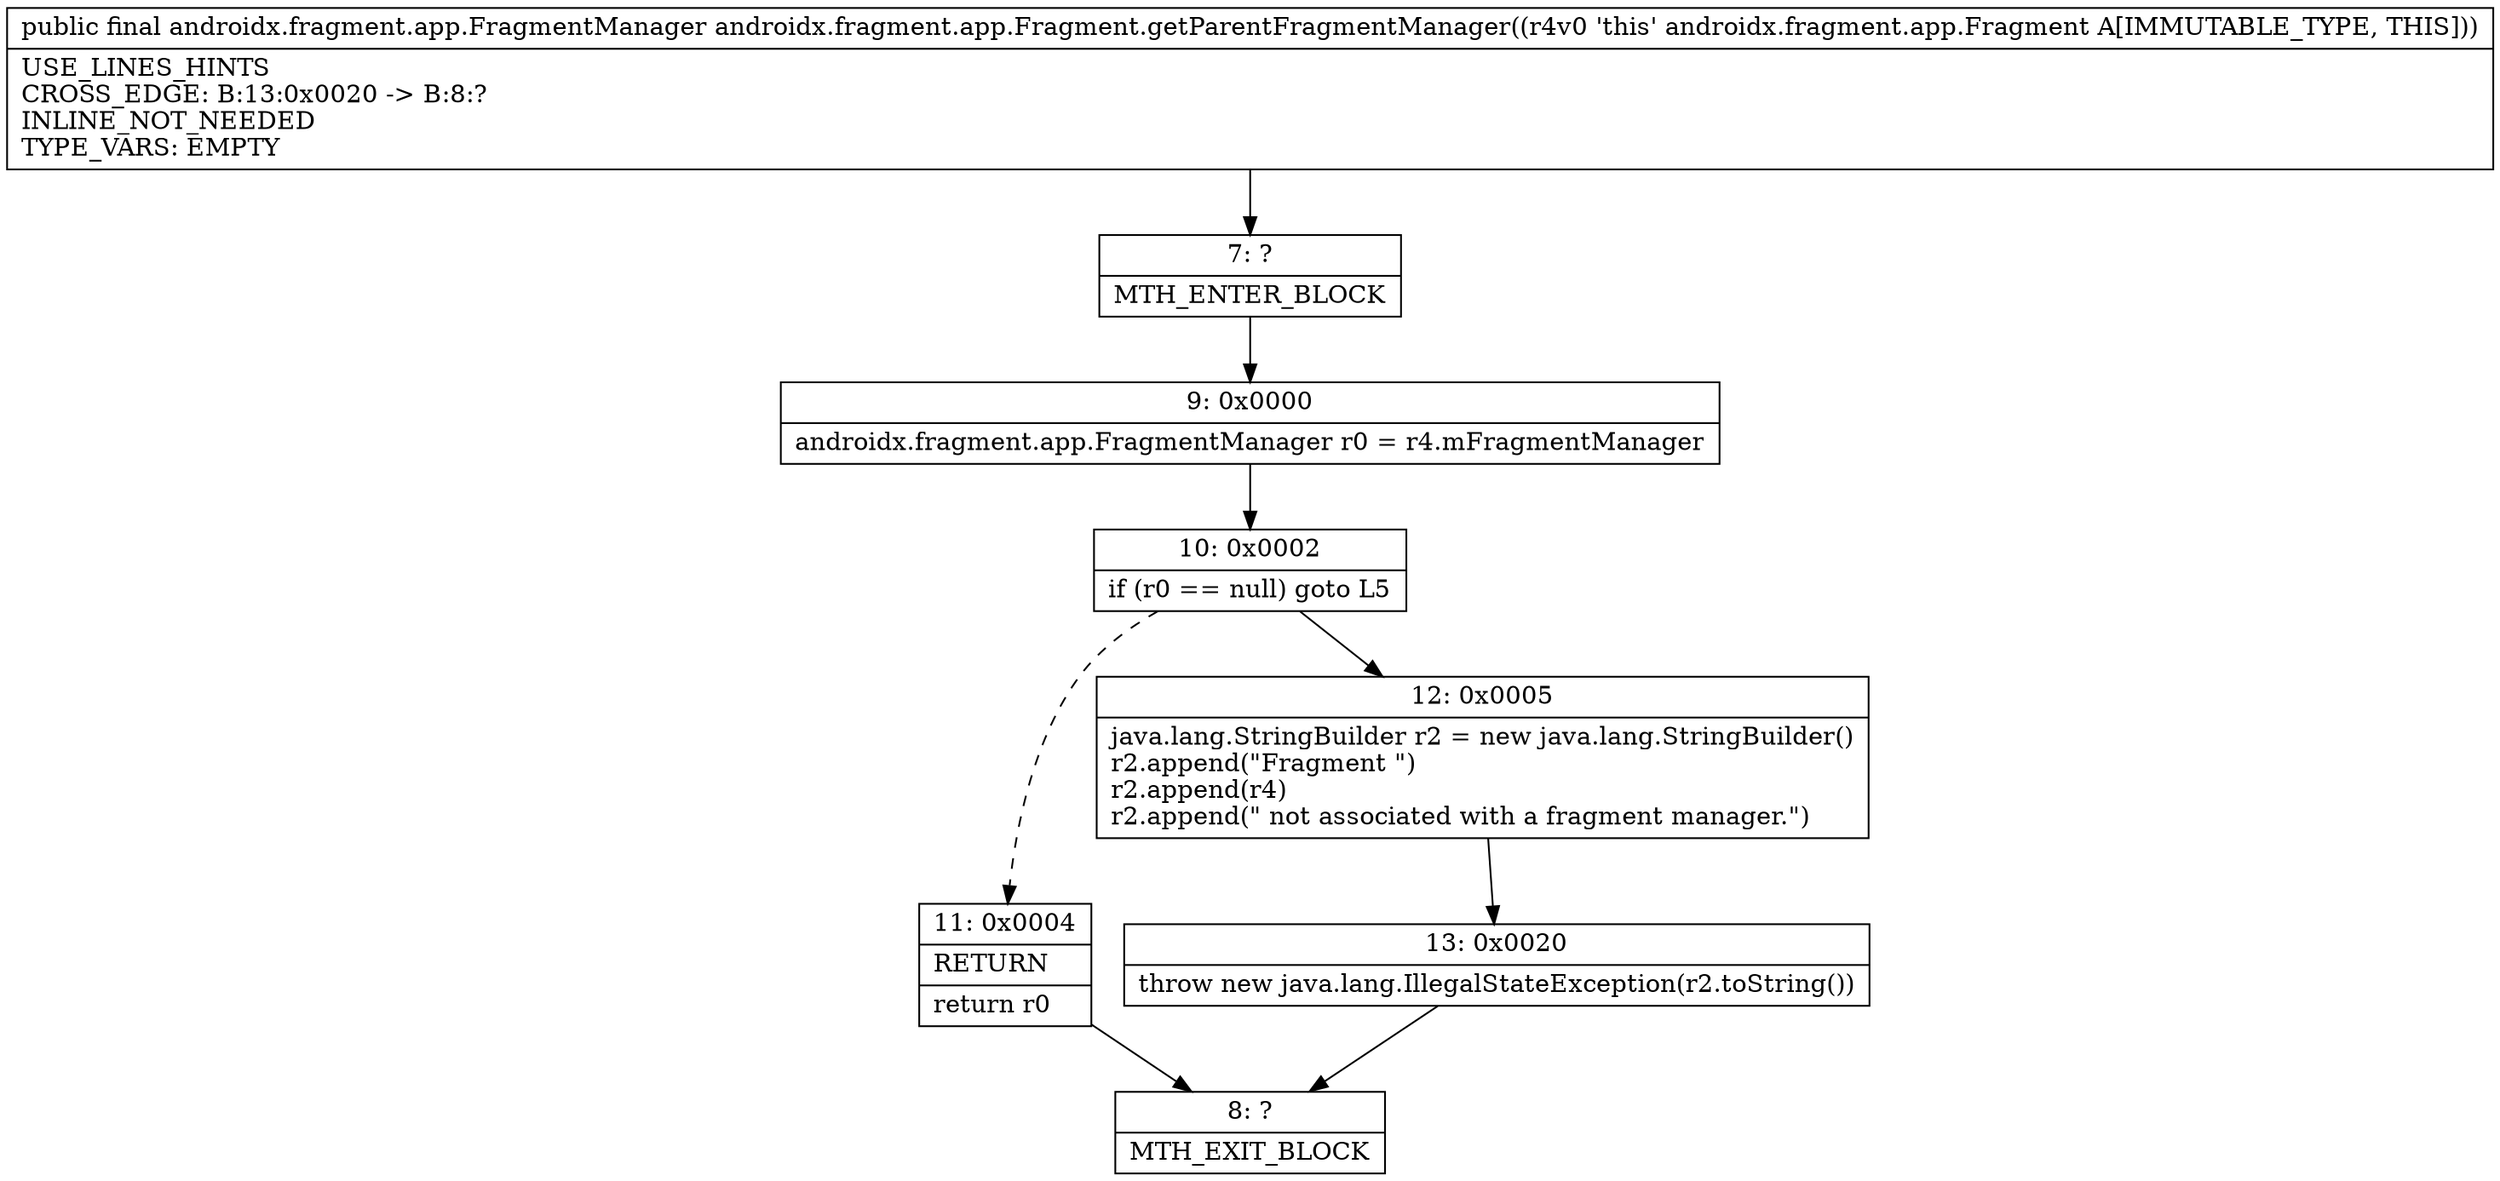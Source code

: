 digraph "CFG forandroidx.fragment.app.Fragment.getParentFragmentManager()Landroidx\/fragment\/app\/FragmentManager;" {
Node_7 [shape=record,label="{7\:\ ?|MTH_ENTER_BLOCK\l}"];
Node_9 [shape=record,label="{9\:\ 0x0000|androidx.fragment.app.FragmentManager r0 = r4.mFragmentManager\l}"];
Node_10 [shape=record,label="{10\:\ 0x0002|if (r0 == null) goto L5\l}"];
Node_11 [shape=record,label="{11\:\ 0x0004|RETURN\l|return r0\l}"];
Node_8 [shape=record,label="{8\:\ ?|MTH_EXIT_BLOCK\l}"];
Node_12 [shape=record,label="{12\:\ 0x0005|java.lang.StringBuilder r2 = new java.lang.StringBuilder()\lr2.append(\"Fragment \")\lr2.append(r4)\lr2.append(\" not associated with a fragment manager.\")\l}"];
Node_13 [shape=record,label="{13\:\ 0x0020|throw new java.lang.IllegalStateException(r2.toString())\l}"];
MethodNode[shape=record,label="{public final androidx.fragment.app.FragmentManager androidx.fragment.app.Fragment.getParentFragmentManager((r4v0 'this' androidx.fragment.app.Fragment A[IMMUTABLE_TYPE, THIS]))  | USE_LINES_HINTS\lCROSS_EDGE: B:13:0x0020 \-\> B:8:?\lINLINE_NOT_NEEDED\lTYPE_VARS: EMPTY\l}"];
MethodNode -> Node_7;Node_7 -> Node_9;
Node_9 -> Node_10;
Node_10 -> Node_11[style=dashed];
Node_10 -> Node_12;
Node_11 -> Node_8;
Node_12 -> Node_13;
Node_13 -> Node_8;
}

